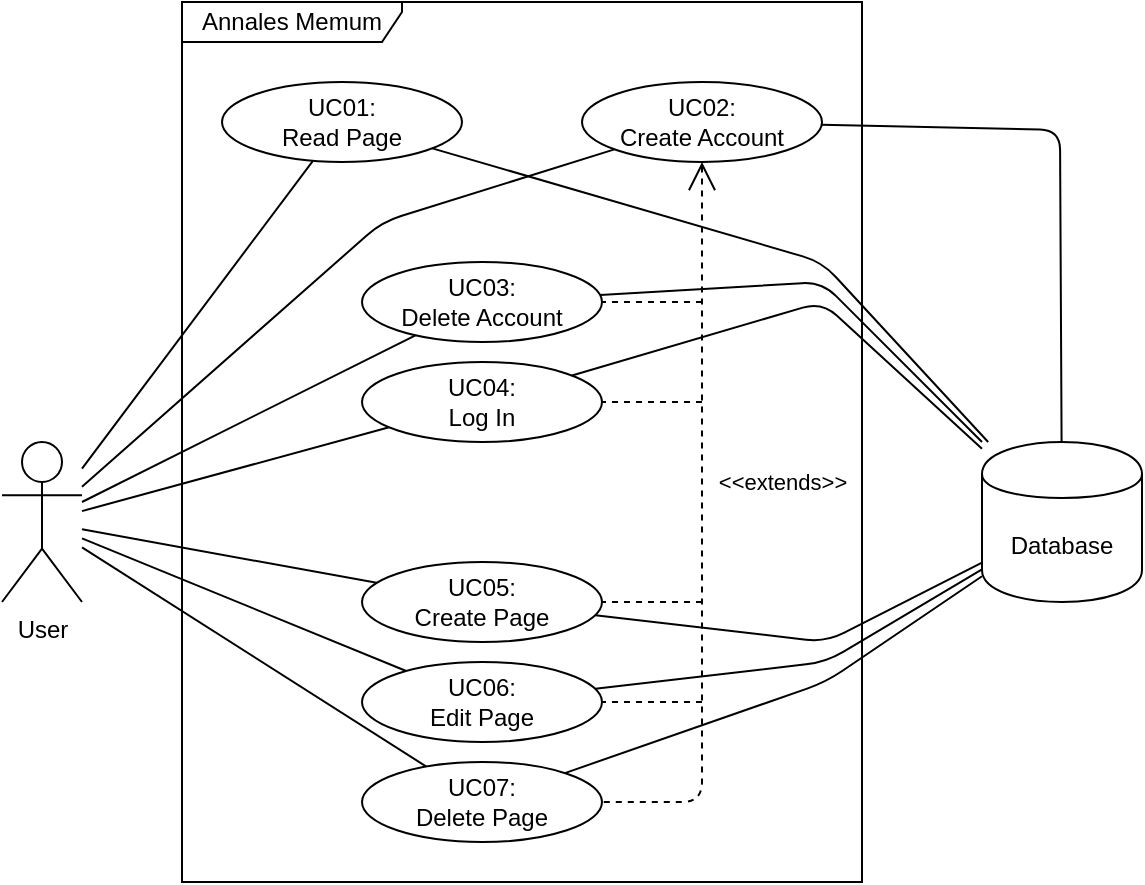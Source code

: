 <mxfile version="11.2.4" type="device" pages="1"><diagram id="Y_FFCO0dPj5-_iX3kK3-" name="Page-1"><mxGraphModel dx="1024" dy="595" grid="1" gridSize="10" guides="1" tooltips="1" connect="1" arrows="1" fold="1" page="1" pageScale="1" pageWidth="827" pageHeight="1169" math="0" shadow="0"><root><mxCell id="0"/><mxCell id="1" parent="0"/><mxCell id="bV89UB-WaENwKhlxkeA_-1" value="User" style="shape=umlActor;verticalLabelPosition=bottom;labelBackgroundColor=#ffffff;verticalAlign=top;html=1;outlineConnect=0;" parent="1" vertex="1"><mxGeometry x="30" y="260" width="40" height="80" as="geometry"/></mxCell><mxCell id="bV89UB-WaENwKhlxkeA_-2" value="Annales Memum" style="shape=umlFrame;whiteSpace=wrap;html=1;width=110;height=20;" parent="1" vertex="1"><mxGeometry x="120" y="40" width="340" height="440" as="geometry"/></mxCell><mxCell id="bV89UB-WaENwKhlxkeA_-4" value="&lt;font style=&quot;font-size: 12px&quot;&gt;UC02:&lt;br&gt;Create Account&lt;br&gt;&lt;/font&gt;" style="ellipse;whiteSpace=wrap;html=1;" parent="1" vertex="1"><mxGeometry x="320" y="80" width="120" height="40" as="geometry"/></mxCell><mxCell id="bV89UB-WaENwKhlxkeA_-5" value="&lt;font style=&quot;font-size: 12px&quot;&gt;UC04:&lt;br&gt;Log In&lt;br&gt;&lt;/font&gt;" style="ellipse;whiteSpace=wrap;html=1;" parent="1" vertex="1"><mxGeometry x="210" y="220" width="120" height="40" as="geometry"/></mxCell><mxCell id="bV89UB-WaENwKhlxkeA_-6" value="&lt;font style=&quot;font-size: 12px&quot;&gt;UC05:&lt;br&gt;Create Page&lt;br&gt;&lt;/font&gt;" style="ellipse;whiteSpace=wrap;html=1;" parent="1" vertex="1"><mxGeometry x="210" y="320" width="120" height="40" as="geometry"/></mxCell><mxCell id="bV89UB-WaENwKhlxkeA_-7" value="&lt;font style=&quot;font-size: 12px&quot;&gt;UC06:&lt;br&gt;Edit&amp;nbsp;Page&lt;br&gt;&lt;/font&gt;" style="ellipse;whiteSpace=wrap;html=1;" parent="1" vertex="1"><mxGeometry x="210" y="370" width="120" height="40" as="geometry"/></mxCell><mxCell id="bV89UB-WaENwKhlxkeA_-8" value="&lt;font style=&quot;font-size: 12px&quot;&gt;UC07:&lt;br&gt;Delete Page&lt;br&gt;&lt;/font&gt;" style="ellipse;whiteSpace=wrap;html=1;" parent="1" vertex="1"><mxGeometry x="210" y="420" width="120" height="40" as="geometry"/></mxCell><mxCell id="bV89UB-WaENwKhlxkeA_-9" value="&lt;font style=&quot;font-size: 12px&quot;&gt;UC01:&lt;br&gt;Read Page&lt;br&gt;&lt;/font&gt;" style="ellipse;whiteSpace=wrap;html=1;" parent="1" vertex="1"><mxGeometry x="140" y="80" width="120" height="40" as="geometry"/></mxCell><mxCell id="bV89UB-WaENwKhlxkeA_-10" value="&lt;font style=&quot;font-size: 12px&quot;&gt;UC03:&lt;br&gt;Delete Account&lt;br&gt;&lt;/font&gt;" style="ellipse;whiteSpace=wrap;html=1;" parent="1" vertex="1"><mxGeometry x="210" y="170" width="120" height="40" as="geometry"/></mxCell><mxCell id="bV89UB-WaENwKhlxkeA_-11" value="" style="endArrow=none;html=1;" parent="1" source="bV89UB-WaENwKhlxkeA_-1" target="bV89UB-WaENwKhlxkeA_-9" edge="1"><mxGeometry width="50" height="50" relative="1" as="geometry"><mxPoint x="50" y="280" as="sourcePoint"/><mxPoint x="100" y="230" as="targetPoint"/></mxGeometry></mxCell><mxCell id="bV89UB-WaENwKhlxkeA_-12" value="" style="endArrow=none;html=1;" parent="1" source="bV89UB-WaENwKhlxkeA_-1" target="bV89UB-WaENwKhlxkeA_-4" edge="1"><mxGeometry width="50" height="50" relative="1" as="geometry"><mxPoint x="90" y="164" as="sourcePoint"/><mxPoint x="225.402" y="123.379" as="targetPoint"/><Array as="points"><mxPoint x="220" y="150"/></Array></mxGeometry></mxCell><mxCell id="bV89UB-WaENwKhlxkeA_-13" value="" style="endArrow=none;html=1;" parent="1" source="bV89UB-WaENwKhlxkeA_-1" target="bV89UB-WaENwKhlxkeA_-10" edge="1"><mxGeometry width="50" height="50" relative="1" as="geometry"><mxPoint x="90" y="170" as="sourcePoint"/><mxPoint x="210.0" y="170" as="targetPoint"/></mxGeometry></mxCell><mxCell id="bV89UB-WaENwKhlxkeA_-14" value="" style="endArrow=none;html=1;" parent="1" source="bV89UB-WaENwKhlxkeA_-1" target="bV89UB-WaENwKhlxkeA_-5" edge="1"><mxGeometry width="50" height="50" relative="1" as="geometry"><mxPoint x="100" y="180" as="sourcePoint"/><mxPoint x="220.0" y="180" as="targetPoint"/></mxGeometry></mxCell><mxCell id="bV89UB-WaENwKhlxkeA_-16" value="" style="endArrow=none;html=1;" parent="1" source="bV89UB-WaENwKhlxkeA_-1" target="bV89UB-WaENwKhlxkeA_-6" edge="1"><mxGeometry width="50" height="50" relative="1" as="geometry"><mxPoint x="64.6" y="360.62" as="sourcePoint"/><mxPoint x="200.002" y="319.999" as="targetPoint"/></mxGeometry></mxCell><mxCell id="bV89UB-WaENwKhlxkeA_-17" value="" style="endArrow=none;html=1;" parent="1" source="bV89UB-WaENwKhlxkeA_-1" target="bV89UB-WaENwKhlxkeA_-7" edge="1"><mxGeometry width="50" height="50" relative="1" as="geometry"><mxPoint x="64.6" y="366.62" as="sourcePoint"/><mxPoint x="184.6" y="366.62" as="targetPoint"/></mxGeometry></mxCell><mxCell id="bV89UB-WaENwKhlxkeA_-18" value="" style="endArrow=none;html=1;" parent="1" source="bV89UB-WaENwKhlxkeA_-1" target="bV89UB-WaENwKhlxkeA_-8" edge="1"><mxGeometry width="50" height="50" relative="1" as="geometry"><mxPoint x="64.6" y="371.62" as="sourcePoint"/><mxPoint x="196.6" y="404.62" as="targetPoint"/></mxGeometry></mxCell><mxCell id="bV89UB-WaENwKhlxkeA_-19" value="&amp;lt;&amp;lt;extends&amp;gt;&amp;gt;" style="endArrow=none;endSize=6;dashed=1;html=1;startArrow=open;startFill=0;endFill=0;startSize=12;" parent="1" source="bV89UB-WaENwKhlxkeA_-4" target="bV89UB-WaENwKhlxkeA_-8" edge="1"><mxGeometry x="-0.135" y="40" width="160" relative="1" as="geometry"><mxPoint x="510" y="260" as="sourcePoint"/><mxPoint x="670" y="260" as="targetPoint"/><Array as="points"><mxPoint x="380" y="440"/></Array><mxPoint as="offset"/></mxGeometry></mxCell><mxCell id="bV89UB-WaENwKhlxkeA_-21" value="" style="endArrow=none;html=1;endFill=0;endSize=12;dashed=1;" parent="1" target="bV89UB-WaENwKhlxkeA_-7" edge="1"><mxGeometry width="50" height="50" relative="1" as="geometry"><mxPoint x="380" y="390" as="sourcePoint"/><mxPoint x="460" y="380" as="targetPoint"/></mxGeometry></mxCell><mxCell id="bV89UB-WaENwKhlxkeA_-22" value="" style="endArrow=none;html=1;endFill=0;endSize=12;dashed=1;" parent="1" target="bV89UB-WaENwKhlxkeA_-6" edge="1"><mxGeometry width="50" height="50" relative="1" as="geometry"><mxPoint x="380" y="340" as="sourcePoint"/><mxPoint x="340" y="400" as="targetPoint"/></mxGeometry></mxCell><mxCell id="bV89UB-WaENwKhlxkeA_-23" value="" style="endArrow=none;html=1;endFill=0;endSize=12;dashed=1;" parent="1" target="bV89UB-WaENwKhlxkeA_-5" edge="1"><mxGeometry width="50" height="50" relative="1" as="geometry"><mxPoint x="380" y="240" as="sourcePoint"/><mxPoint x="310" y="264.76" as="targetPoint"/></mxGeometry></mxCell><mxCell id="bV89UB-WaENwKhlxkeA_-24" value="" style="endArrow=none;html=1;endFill=0;endSize=12;dashed=1;" parent="1" target="bV89UB-WaENwKhlxkeA_-10" edge="1"><mxGeometry width="50" height="50" relative="1" as="geometry"><mxPoint x="380" y="190" as="sourcePoint"/><mxPoint x="310" y="214.76" as="targetPoint"/></mxGeometry></mxCell><mxCell id="9MC-cbYmCjNQoW1P00ZG-2" value="" style="endArrow=none;html=1;" edge="1" parent="1" source="bV89UB-WaENwKhlxkeA_-4"><mxGeometry width="50" height="50" relative="1" as="geometry"><mxPoint x="80" y="292.353" as="sourcePoint"/><mxPoint x="559.796" y="260" as="targetPoint"/><Array as="points"><mxPoint x="559" y="104"/></Array></mxGeometry></mxCell><mxCell id="9MC-cbYmCjNQoW1P00ZG-3" value="Database" style="shape=cylinder;whiteSpace=wrap;html=1;boundedLbl=1;backgroundOutline=1;" vertex="1" parent="1"><mxGeometry x="520" y="260" width="80" height="80" as="geometry"/></mxCell><mxCell id="9MC-cbYmCjNQoW1P00ZG-4" value="" style="endArrow=none;html=1;" edge="1" parent="1" source="bV89UB-WaENwKhlxkeA_-9" target="9MC-cbYmCjNQoW1P00ZG-3"><mxGeometry width="50" height="50" relative="1" as="geometry"><mxPoint x="449.866" y="111.338" as="sourcePoint"/><mxPoint x="569.796" y="270" as="targetPoint"/><Array as="points"><mxPoint x="440" y="170"/></Array></mxGeometry></mxCell><mxCell id="9MC-cbYmCjNQoW1P00ZG-5" value="" style="endArrow=none;html=1;" edge="1" parent="1" source="bV89UB-WaENwKhlxkeA_-10" target="9MC-cbYmCjNQoW1P00ZG-3"><mxGeometry width="50" height="50" relative="1" as="geometry"><mxPoint x="258" y="122" as="sourcePoint"/><mxPoint x="535.714" y="270" as="targetPoint"/><Array as="points"><mxPoint x="440" y="180"/></Array></mxGeometry></mxCell><mxCell id="9MC-cbYmCjNQoW1P00ZG-6" value="" style="endArrow=none;html=1;" edge="1" parent="1" source="bV89UB-WaENwKhlxkeA_-5" target="9MC-cbYmCjNQoW1P00ZG-3"><mxGeometry width="50" height="50" relative="1" as="geometry"><mxPoint x="336.579" y="206.656" as="sourcePoint"/><mxPoint x="530" y="280" as="targetPoint"/><Array as="points"><mxPoint x="440" y="190"/></Array></mxGeometry></mxCell><mxCell id="9MC-cbYmCjNQoW1P00ZG-7" value="" style="endArrow=none;html=1;" edge="1" parent="1" source="bV89UB-WaENwKhlxkeA_-6" target="9MC-cbYmCjNQoW1P00ZG-3"><mxGeometry width="50" height="50" relative="1" as="geometry"><mxPoint x="250" y="360" as="sourcePoint"/><mxPoint x="527.714" y="508" as="targetPoint"/><Array as="points"><mxPoint x="442" y="360"/></Array></mxGeometry></mxCell><mxCell id="9MC-cbYmCjNQoW1P00ZG-8" value="" style="endArrow=none;html=1;" edge="1" parent="1" source="bV89UB-WaENwKhlxkeA_-7" target="9MC-cbYmCjNQoW1P00ZG-3"><mxGeometry width="50" height="50" relative="1" as="geometry"><mxPoint x="328.579" y="444.656" as="sourcePoint"/><mxPoint x="522" y="518" as="targetPoint"/><Array as="points"><mxPoint x="442" y="370"/></Array></mxGeometry></mxCell><mxCell id="9MC-cbYmCjNQoW1P00ZG-9" value="" style="endArrow=none;html=1;" edge="1" parent="1" source="bV89UB-WaENwKhlxkeA_-8" target="9MC-cbYmCjNQoW1P00ZG-3"><mxGeometry width="50" height="50" relative="1" as="geometry"><mxPoint x="328.579" y="481.344" as="sourcePoint"/><mxPoint x="522" y="521.333" as="targetPoint"/><Array as="points"><mxPoint x="442" y="380"/></Array></mxGeometry></mxCell></root></mxGraphModel></diagram></mxfile>